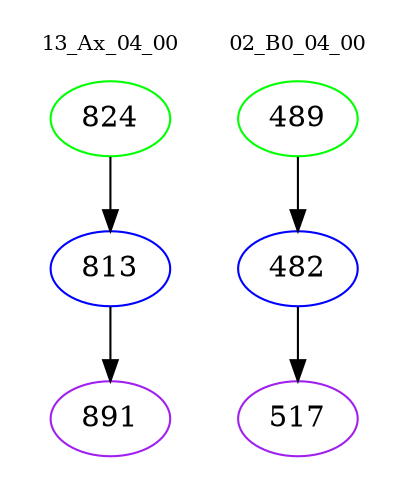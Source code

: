 digraph{
subgraph cluster_0 {
color = white
label = "13_Ax_04_00";
fontsize=10;
T0_824 [label="824", color="green"]
T0_824 -> T0_813 [color="black"]
T0_813 [label="813", color="blue"]
T0_813 -> T0_891 [color="black"]
T0_891 [label="891", color="purple"]
}
subgraph cluster_1 {
color = white
label = "02_B0_04_00";
fontsize=10;
T1_489 [label="489", color="green"]
T1_489 -> T1_482 [color="black"]
T1_482 [label="482", color="blue"]
T1_482 -> T1_517 [color="black"]
T1_517 [label="517", color="purple"]
}
}
